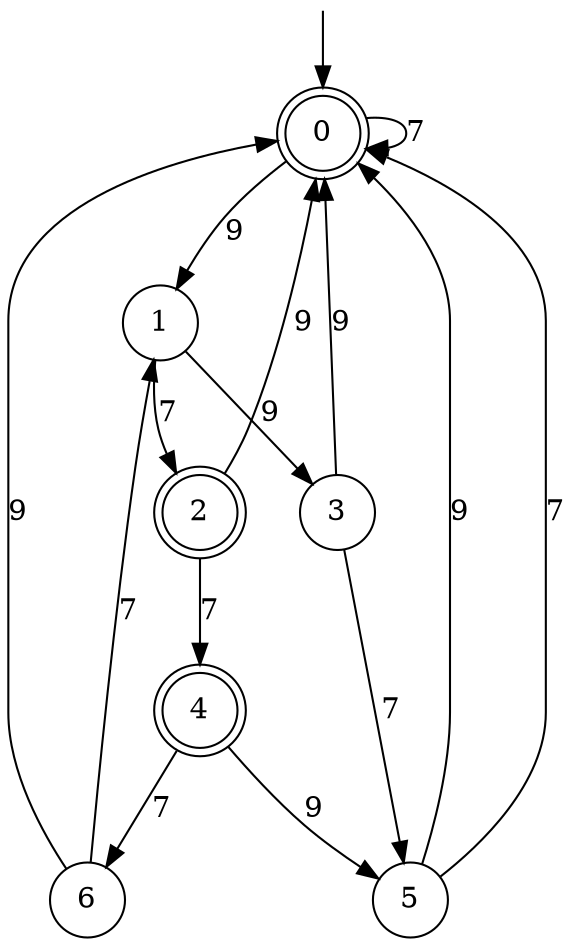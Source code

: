 digraph g {

	s0 [shape="doublecircle" label="0"];
	s1 [shape="circle" label="1"];
	s2 [shape="doublecircle" label="2"];
	s3 [shape="circle" label="3"];
	s4 [shape="doublecircle" label="4"];
	s5 [shape="circle" label="5"];
	s6 [shape="circle" label="6"];
	s0 -> s0 [label="7"];
	s0 -> s1 [label="9"];
	s1 -> s2 [label="7"];
	s1 -> s3 [label="9"];
	s2 -> s4 [label="7"];
	s2 -> s0 [label="9"];
	s3 -> s5 [label="7"];
	s3 -> s0 [label="9"];
	s4 -> s6 [label="7"];
	s4 -> s5 [label="9"];
	s5 -> s0 [label="7"];
	s5 -> s0 [label="9"];
	s6 -> s1 [label="7"];
	s6 -> s0 [label="9"];

__start0 [label="" shape="none" width="0" height="0"];
__start0 -> s0;

}
